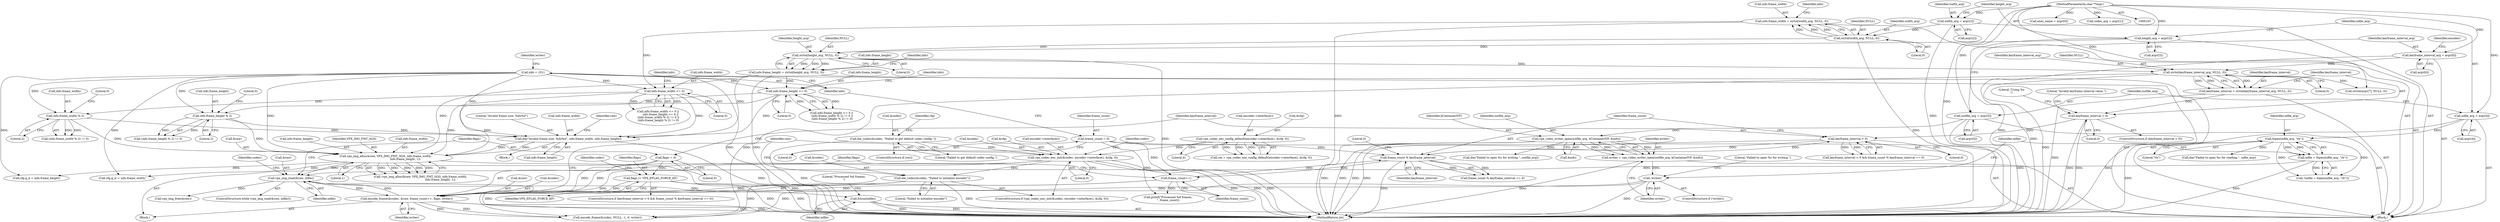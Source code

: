digraph "1_Android_5a9753fca56f0eeb9f61e342b2fccffc364f9426_14@API" {
"1000468" [label="(Call,fclose(infile))"];
"1000427" [label="(Call,vpx_img_read(&raw, infile))"];
"1000292" [label="(Call,vpx_img_alloc(&raw, VPX_IMG_FMT_I420, info.frame_width,\n                                             info.frame_height, 1))"];
"1000282" [label="(Call,die(\"Invalid frame size: %dx%d\", info.frame_width, info.frame_height))"];
"1000268" [label="(Call,info.frame_width % 2)"];
"1000120" [label="(Call,info = {0})"];
"1000255" [label="(Call,info.frame_width <= 0)"];
"1000223" [label="(Call,info.frame_width = strtol(width_arg, NULL, 0))"];
"1000227" [label="(Call,strtol(width_arg, NULL, 0))"];
"1000182" [label="(Call,width_arg = argv[2])"];
"1000105" [label="(MethodParameterIn,char **argv)"];
"1000275" [label="(Call,info.frame_height % 2)"];
"1000261" [label="(Call,info.frame_height <= 0)"];
"1000231" [label="(Call,info.frame_height = strtol(height_arg, NULL, 0))"];
"1000235" [label="(Call,strtol(height_arg, NULL, 0))"];
"1000187" [label="(Call,height_arg = argv[3])"];
"1000449" [label="(Call,encode_frame(&codec, &raw, frame_count++, flags, writer))"];
"1000415" [label="(Call,vpx_codec_enc_init(&codec, encoder->interface(), &cfg, 0))"];
"1000331" [label="(Call,die_codec(&codec, \"Failed to get default codec config.\"))"];
"1000324" [label="(Call,vpx_codec_enc_config_default(encoder->interface(), &cfg, 0))"];
"1000422" [label="(Call,die_codec(&codec, \"Failed to initialize encoder\"))"];
"1000454" [label="(Call,frame_count++)"];
"1000442" [label="(Call,frame_count % keyframe_interval)"];
"1000114" [label="(Call,frame_count = 0)"];
"1000438" [label="(Call,keyframe_interval > 0)"];
"1000313" [label="(Call,keyframe_interval < 0)"];
"1000306" [label="(Call,keyframe_interval = strtol(keyframe_interval_arg, NULL, 0))"];
"1000308" [label="(Call,strtol(keyframe_interval_arg, NULL, 0))"];
"1000202" [label="(Call,keyframe_interval_arg = argv[6])"];
"1000433" [label="(Call,flags = 0)"];
"1000446" [label="(Call,flags |= VPX_EFLAG_FORCE_KF)"];
"1000399" [label="(Call,!writer)"];
"1000391" [label="(Call,writer = vpx_video_writer_open(outfile_arg, kContainerIVF, &info))"];
"1000393" [label="(Call,vpx_video_writer_open(outfile_arg, kContainerIVF, &info))"];
"1000197" [label="(Call,outfile_arg = argv[5])"];
"1000406" [label="(Call,infile = fopen(infile_arg, \"rb\"))"];
"1000408" [label="(Call,fopen(infile_arg, \"rb\"))"];
"1000192" [label="(Call,infile_arg = argv[4])"];
"1000423" [label="(Call,&codec)"];
"1000263" [label="(Identifier,info)"];
"1000274" [label="(Call,(info.frame_height % 2) != 0)"];
"1000272" [label="(Literal,2)"];
"1000422" [label="(Call,die_codec(&codec, \"Failed to initialize encoder\"))"];
"1000116" [label="(Literal,0)"];
"1000393" [label="(Call,vpx_video_writer_open(outfile_arg, kContainerIVF, &info))"];
"1000384" [label="(Call,strtol(argv[7], NULL, 0))"];
"1000392" [label="(Identifier,writer)"];
"1000448" [label="(Identifier,VPX_EFLAG_FORCE_KF)"];
"1000280" [label="(Literal,0)"];
"1000406" [label="(Call,infile = fopen(infile_arg, \"rb\"))"];
"1000232" [label="(Call,info.frame_height)"];
"1000199" [label="(Call,argv[5])"];
"1000394" [label="(Identifier,outfile_arg)"];
"1000435" [label="(Literal,0)"];
"1000192" [label="(Call,infile_arg = argv[4])"];
"1000229" [label="(Identifier,NULL)"];
"1000291" [label="(Call,!vpx_img_alloc(&raw, VPX_IMG_FMT_I420, info.frame_width,\n                                             info.frame_height, 1))"];
"1000437" [label="(Call,keyframe_interval > 0 && frame_count % keyframe_interval == 0)"];
"1000292" [label="(Call,vpx_img_alloc(&raw, VPX_IMG_FMT_I420, info.frame_width,\n                                             info.frame_height, 1))"];
"1000473" [label="(Call,vpx_img_free(&raw))"];
"1000275" [label="(Call,info.frame_height % 2)"];
"1000281" [label="(Block,)"];
"1000254" [label="(Call,info.frame_width <= 0 ||\n      info.frame_height <= 0 ||\n (info.frame_width % 2) != 0 ||\n (info.frame_height % 2) != 0)"];
"1000407" [label="(Identifier,infile)"];
"1000439" [label="(Identifier,keyframe_interval)"];
"1000391" [label="(Call,writer = vpx_video_writer_open(outfile_arg, kContainerIVF, &info))"];
"1000471" [label="(Literal,\"Processed %d frames.\n\")"];
"1000440" [label="(Literal,0)"];
"1000282" [label="(Call,die(\"Invalid frame size: %dx%d\", info.frame_width, info.frame_height))"];
"1000230" [label="(Literal,0)"];
"1000312" [label="(ControlStructure,if (keyframe_interval < 0))"];
"1000398" [label="(ControlStructure,if (!writer))"];
"1000419" [label="(Call,&cfg)"];
"1000396" [label="(Call,&info)"];
"1000426" [label="(ControlStructure,while (vpx_img_read(&raw, infile)))"];
"1000270" [label="(Identifier,info)"];
"1000410" [label="(Literal,\"rb\")"];
"1000469" [label="(Identifier,infile)"];
"1000455" [label="(Identifier,frame_count)"];
"1000183" [label="(Identifier,width_arg)"];
"1000438" [label="(Call,keyframe_interval > 0)"];
"1000436" [label="(ControlStructure,if (keyframe_interval > 0 && frame_count % keyframe_interval == 0))"];
"1000434" [label="(Identifier,flags)"];
"1000228" [label="(Identifier,width_arg)"];
"1000449" [label="(Call,encode_frame(&codec, &raw, frame_count++, flags, writer))"];
"1000306" [label="(Call,keyframe_interval = strtol(keyframe_interval_arg, NULL, 0))"];
"1000293" [label="(Call,&raw)"];
"1000166" [label="(Call,exec_name = argv[0])"];
"1000454" [label="(Call,frame_count++)"];
"1000430" [label="(Identifier,infile)"];
"1000261" [label="(Call,info.frame_height <= 0)"];
"1000294" [label="(Identifier,raw)"];
"1000177" [label="(Call,codec_arg = argv[1])"];
"1000328" [label="(Literal,0)"];
"1000203" [label="(Identifier,keyframe_interval_arg)"];
"1000236" [label="(Identifier,height_arg)"];
"1000418" [label="(Call,encoder->interface())"];
"1000309" [label="(Identifier,keyframe_interval_arg)"];
"1000283" [label="(Literal,\"Invalid frame size: %dx%d\")"];
"1000456" [label="(Identifier,flags)"];
"1000299" [label="(Call,info.frame_height)"];
"1000468" [label="(Call,fclose(infile))"];
"1000329" [label="(ControlStructure,if (res))"];
"1000427" [label="(Call,vpx_img_read(&raw, infile))"];
"1000260" [label="(Call,info.frame_height <= 0 ||\n (info.frame_width % 2) != 0 ||\n (info.frame_height % 2) != 0)"];
"1000184" [label="(Call,argv[2])"];
"1000307" [label="(Identifier,keyframe_interval)"];
"1000411" [label="(Call,die(\"Failed to open %s for reading.\", infile_arg))"];
"1000182" [label="(Call,width_arg = argv[2])"];
"1000233" [label="(Identifier,info)"];
"1000399" [label="(Call,!writer)"];
"1000284" [label="(Call,info.frame_width)"];
"1000313" [label="(Call,keyframe_interval < 0)"];
"1000287" [label="(Call,info.frame_height)"];
"1000259" [label="(Literal,0)"];
"1000452" [label="(Call,&raw)"];
"1000488" [label="(MethodReturn,int)"];
"1000235" [label="(Call,strtol(height_arg, NULL, 0))"];
"1000332" [label="(Call,&codec)"];
"1000237" [label="(Identifier,NULL)"];
"1000267" [label="(Call,(info.frame_width % 2) != 0)"];
"1000421" [label="(Literal,0)"];
"1000231" [label="(Call,info.frame_height = strtol(height_arg, NULL, 0))"];
"1000342" [label="(Call,cfg.g_h = info.frame_height)"];
"1000451" [label="(Identifier,codec)"];
"1000268" [label="(Call,info.frame_width % 2)"];
"1000324" [label="(Call,vpx_codec_enc_config_default(encoder->interface(), &cfg, 0))"];
"1000224" [label="(Call,info.frame_width)"];
"1000401" [label="(Call,die(\"Failed to open %s for writing.\", outfile_arg))"];
"1000470" [label="(Call,printf(\"Processed %d frames.\n\", frame_count))"];
"1000457" [label="(Identifier,writer)"];
"1000295" [label="(Identifier,VPX_IMG_FMT_I420)"];
"1000302" [label="(Literal,1)"];
"1000311" [label="(Literal,0)"];
"1000187" [label="(Call,height_arg = argv[3])"];
"1000115" [label="(Identifier,frame_count)"];
"1000424" [label="(Identifier,codec)"];
"1000315" [label="(Literal,0)"];
"1000279" [label="(Literal,2)"];
"1000317" [label="(Literal,\"Invalid keyframe interval value.\")"];
"1000395" [label="(Identifier,kContainerIVF)"];
"1000189" [label="(Call,argv[3])"];
"1000256" [label="(Call,info.frame_width)"];
"1000296" [label="(Call,info.frame_width)"];
"1000450" [label="(Call,&codec)"];
"1000458" [label="(Call,encode_frame(&codec, NULL, -1, 0, writer))"];
"1000188" [label="(Identifier,height_arg)"];
"1000445" [label="(Literal,0)"];
"1000314" [label="(Identifier,keyframe_interval)"];
"1000322" [label="(Call,res = vpx_codec_enc_config_default(encoder->interface(), &cfg, 0))"];
"1000443" [label="(Identifier,frame_count)"];
"1000121" [label="(Identifier,info)"];
"1000310" [label="(Identifier,NULL)"];
"1000429" [label="(Identifier,raw)"];
"1000325" [label="(Call,encoder->interface())"];
"1000223" [label="(Call,info.frame_width = strtol(width_arg, NULL, 0))"];
"1000431" [label="(Block,)"];
"1000409" [label="(Identifier,infile_arg)"];
"1000120" [label="(Call,info = {0})"];
"1000446" [label="(Call,flags |= VPX_EFLAG_FORCE_KF)"];
"1000460" [label="(Identifier,codec)"];
"1000124" [label="(Identifier,writer)"];
"1000202" [label="(Call,keyframe_interval_arg = argv[6])"];
"1000198" [label="(Identifier,outfile_arg)"];
"1000197" [label="(Call,outfile_arg = argv[5])"];
"1000269" [label="(Call,info.frame_width)"];
"1000273" [label="(Literal,0)"];
"1000331" [label="(Call,die_codec(&codec, \"Failed to get default codec config.\"))"];
"1000326" [label="(Call,&cfg)"];
"1000265" [label="(Literal,0)"];
"1000433" [label="(Call,flags = 0)"];
"1000415" [label="(Call,vpx_codec_enc_init(&codec, encoder->interface(), &cfg, 0))"];
"1000425" [label="(Literal,\"Failed to initialize encoder\")"];
"1000194" [label="(Call,argv[4])"];
"1000416" [label="(Call,&codec)"];
"1000204" [label="(Call,argv[6])"];
"1000447" [label="(Identifier,flags)"];
"1000402" [label="(Literal,\"Failed to open %s for writing.\")"];
"1000334" [label="(Literal,\"Failed to get default codec config.\")"];
"1000444" [label="(Identifier,keyframe_interval)"];
"1000242" [label="(Identifier,info)"];
"1000262" [label="(Call,info.frame_height)"];
"1000428" [label="(Call,&raw)"];
"1000208" [label="(Identifier,encoder)"];
"1000114" [label="(Call,frame_count = 0)"];
"1000238" [label="(Literal,0)"];
"1000227" [label="(Call,strtol(width_arg, NULL, 0))"];
"1000335" [label="(Call,cfg.g_w = info.frame_width)"];
"1000308" [label="(Call,strtol(keyframe_interval_arg, NULL, 0))"];
"1000337" [label="(Identifier,cfg)"];
"1000442" [label="(Call,frame_count % keyframe_interval)"];
"1000400" [label="(Identifier,writer)"];
"1000408" [label="(Call,fopen(infile_arg, \"rb\"))"];
"1000105" [label="(MethodParameterIn,char **argv)"];
"1000193" [label="(Identifier,infile_arg)"];
"1000414" [label="(ControlStructure,if (vpx_codec_enc_init(&codec, encoder->interface(), &cfg, 0)))"];
"1000319" [label="(Literal,\"Using %s\n\")"];
"1000106" [label="(Block,)"];
"1000276" [label="(Call,info.frame_height)"];
"1000441" [label="(Call,frame_count % keyframe_interval == 0)"];
"1000255" [label="(Call,info.frame_width <= 0)"];
"1000405" [label="(Call,!(infile = fopen(infile_arg, \"rb\")))"];
"1000468" -> "1000106"  [label="AST: "];
"1000468" -> "1000469"  [label="CFG: "];
"1000469" -> "1000468"  [label="AST: "];
"1000471" -> "1000468"  [label="CFG: "];
"1000468" -> "1000488"  [label="DDG: "];
"1000468" -> "1000488"  [label="DDG: "];
"1000427" -> "1000468"  [label="DDG: "];
"1000427" -> "1000426"  [label="AST: "];
"1000427" -> "1000430"  [label="CFG: "];
"1000428" -> "1000427"  [label="AST: "];
"1000430" -> "1000427"  [label="AST: "];
"1000434" -> "1000427"  [label="CFG: "];
"1000460" -> "1000427"  [label="CFG: "];
"1000427" -> "1000488"  [label="DDG: "];
"1000292" -> "1000427"  [label="DDG: "];
"1000449" -> "1000427"  [label="DDG: "];
"1000406" -> "1000427"  [label="DDG: "];
"1000427" -> "1000449"  [label="DDG: "];
"1000427" -> "1000473"  [label="DDG: "];
"1000292" -> "1000291"  [label="AST: "];
"1000292" -> "1000302"  [label="CFG: "];
"1000293" -> "1000292"  [label="AST: "];
"1000295" -> "1000292"  [label="AST: "];
"1000296" -> "1000292"  [label="AST: "];
"1000299" -> "1000292"  [label="AST: "];
"1000302" -> "1000292"  [label="AST: "];
"1000291" -> "1000292"  [label="CFG: "];
"1000292" -> "1000488"  [label="DDG: "];
"1000292" -> "1000291"  [label="DDG: "];
"1000292" -> "1000291"  [label="DDG: "];
"1000292" -> "1000291"  [label="DDG: "];
"1000292" -> "1000291"  [label="DDG: "];
"1000292" -> "1000291"  [label="DDG: "];
"1000282" -> "1000292"  [label="DDG: "];
"1000282" -> "1000292"  [label="DDG: "];
"1000268" -> "1000292"  [label="DDG: "];
"1000120" -> "1000292"  [label="DDG: "];
"1000255" -> "1000292"  [label="DDG: "];
"1000275" -> "1000292"  [label="DDG: "];
"1000261" -> "1000292"  [label="DDG: "];
"1000231" -> "1000292"  [label="DDG: "];
"1000292" -> "1000335"  [label="DDG: "];
"1000292" -> "1000342"  [label="DDG: "];
"1000282" -> "1000281"  [label="AST: "];
"1000282" -> "1000287"  [label="CFG: "];
"1000283" -> "1000282"  [label="AST: "];
"1000284" -> "1000282"  [label="AST: "];
"1000287" -> "1000282"  [label="AST: "];
"1000294" -> "1000282"  [label="CFG: "];
"1000282" -> "1000488"  [label="DDG: "];
"1000268" -> "1000282"  [label="DDG: "];
"1000120" -> "1000282"  [label="DDG: "];
"1000255" -> "1000282"  [label="DDG: "];
"1000275" -> "1000282"  [label="DDG: "];
"1000261" -> "1000282"  [label="DDG: "];
"1000231" -> "1000282"  [label="DDG: "];
"1000268" -> "1000267"  [label="AST: "];
"1000268" -> "1000272"  [label="CFG: "];
"1000269" -> "1000268"  [label="AST: "];
"1000272" -> "1000268"  [label="AST: "];
"1000273" -> "1000268"  [label="CFG: "];
"1000268" -> "1000267"  [label="DDG: "];
"1000268" -> "1000267"  [label="DDG: "];
"1000120" -> "1000268"  [label="DDG: "];
"1000255" -> "1000268"  [label="DDG: "];
"1000120" -> "1000106"  [label="AST: "];
"1000120" -> "1000121"  [label="CFG: "];
"1000121" -> "1000120"  [label="AST: "];
"1000124" -> "1000120"  [label="CFG: "];
"1000120" -> "1000488"  [label="DDG: "];
"1000120" -> "1000255"  [label="DDG: "];
"1000120" -> "1000261"  [label="DDG: "];
"1000120" -> "1000275"  [label="DDG: "];
"1000120" -> "1000335"  [label="DDG: "];
"1000120" -> "1000342"  [label="DDG: "];
"1000255" -> "1000254"  [label="AST: "];
"1000255" -> "1000259"  [label="CFG: "];
"1000256" -> "1000255"  [label="AST: "];
"1000259" -> "1000255"  [label="AST: "];
"1000263" -> "1000255"  [label="CFG: "];
"1000254" -> "1000255"  [label="CFG: "];
"1000255" -> "1000254"  [label="DDG: "];
"1000255" -> "1000254"  [label="DDG: "];
"1000223" -> "1000255"  [label="DDG: "];
"1000223" -> "1000106"  [label="AST: "];
"1000223" -> "1000227"  [label="CFG: "];
"1000224" -> "1000223"  [label="AST: "];
"1000227" -> "1000223"  [label="AST: "];
"1000233" -> "1000223"  [label="CFG: "];
"1000223" -> "1000488"  [label="DDG: "];
"1000227" -> "1000223"  [label="DDG: "];
"1000227" -> "1000223"  [label="DDG: "];
"1000227" -> "1000223"  [label="DDG: "];
"1000227" -> "1000230"  [label="CFG: "];
"1000228" -> "1000227"  [label="AST: "];
"1000229" -> "1000227"  [label="AST: "];
"1000230" -> "1000227"  [label="AST: "];
"1000227" -> "1000488"  [label="DDG: "];
"1000182" -> "1000227"  [label="DDG: "];
"1000227" -> "1000235"  [label="DDG: "];
"1000182" -> "1000106"  [label="AST: "];
"1000182" -> "1000184"  [label="CFG: "];
"1000183" -> "1000182"  [label="AST: "];
"1000184" -> "1000182"  [label="AST: "];
"1000188" -> "1000182"  [label="CFG: "];
"1000182" -> "1000488"  [label="DDG: "];
"1000105" -> "1000182"  [label="DDG: "];
"1000105" -> "1000103"  [label="AST: "];
"1000105" -> "1000488"  [label="DDG: "];
"1000105" -> "1000166"  [label="DDG: "];
"1000105" -> "1000177"  [label="DDG: "];
"1000105" -> "1000187"  [label="DDG: "];
"1000105" -> "1000192"  [label="DDG: "];
"1000105" -> "1000197"  [label="DDG: "];
"1000105" -> "1000202"  [label="DDG: "];
"1000105" -> "1000384"  [label="DDG: "];
"1000275" -> "1000274"  [label="AST: "];
"1000275" -> "1000279"  [label="CFG: "];
"1000276" -> "1000275"  [label="AST: "];
"1000279" -> "1000275"  [label="AST: "];
"1000280" -> "1000275"  [label="CFG: "];
"1000275" -> "1000274"  [label="DDG: "];
"1000275" -> "1000274"  [label="DDG: "];
"1000261" -> "1000275"  [label="DDG: "];
"1000261" -> "1000260"  [label="AST: "];
"1000261" -> "1000265"  [label="CFG: "];
"1000262" -> "1000261"  [label="AST: "];
"1000265" -> "1000261"  [label="AST: "];
"1000270" -> "1000261"  [label="CFG: "];
"1000260" -> "1000261"  [label="CFG: "];
"1000261" -> "1000260"  [label="DDG: "];
"1000261" -> "1000260"  [label="DDG: "];
"1000231" -> "1000261"  [label="DDG: "];
"1000231" -> "1000106"  [label="AST: "];
"1000231" -> "1000235"  [label="CFG: "];
"1000232" -> "1000231"  [label="AST: "];
"1000235" -> "1000231"  [label="AST: "];
"1000242" -> "1000231"  [label="CFG: "];
"1000231" -> "1000488"  [label="DDG: "];
"1000235" -> "1000231"  [label="DDG: "];
"1000235" -> "1000231"  [label="DDG: "];
"1000235" -> "1000231"  [label="DDG: "];
"1000235" -> "1000238"  [label="CFG: "];
"1000236" -> "1000235"  [label="AST: "];
"1000237" -> "1000235"  [label="AST: "];
"1000238" -> "1000235"  [label="AST: "];
"1000235" -> "1000488"  [label="DDG: "];
"1000187" -> "1000235"  [label="DDG: "];
"1000235" -> "1000308"  [label="DDG: "];
"1000187" -> "1000106"  [label="AST: "];
"1000187" -> "1000189"  [label="CFG: "];
"1000188" -> "1000187"  [label="AST: "];
"1000189" -> "1000187"  [label="AST: "];
"1000193" -> "1000187"  [label="CFG: "];
"1000187" -> "1000488"  [label="DDG: "];
"1000449" -> "1000431"  [label="AST: "];
"1000449" -> "1000457"  [label="CFG: "];
"1000450" -> "1000449"  [label="AST: "];
"1000452" -> "1000449"  [label="AST: "];
"1000454" -> "1000449"  [label="AST: "];
"1000456" -> "1000449"  [label="AST: "];
"1000457" -> "1000449"  [label="AST: "];
"1000429" -> "1000449"  [label="CFG: "];
"1000449" -> "1000488"  [label="DDG: "];
"1000449" -> "1000488"  [label="DDG: "];
"1000415" -> "1000449"  [label="DDG: "];
"1000422" -> "1000449"  [label="DDG: "];
"1000454" -> "1000449"  [label="DDG: "];
"1000433" -> "1000449"  [label="DDG: "];
"1000446" -> "1000449"  [label="DDG: "];
"1000399" -> "1000449"  [label="DDG: "];
"1000449" -> "1000458"  [label="DDG: "];
"1000449" -> "1000458"  [label="DDG: "];
"1000415" -> "1000414"  [label="AST: "];
"1000415" -> "1000421"  [label="CFG: "];
"1000416" -> "1000415"  [label="AST: "];
"1000418" -> "1000415"  [label="AST: "];
"1000419" -> "1000415"  [label="AST: "];
"1000421" -> "1000415"  [label="AST: "];
"1000424" -> "1000415"  [label="CFG: "];
"1000429" -> "1000415"  [label="CFG: "];
"1000415" -> "1000488"  [label="DDG: "];
"1000415" -> "1000488"  [label="DDG: "];
"1000415" -> "1000488"  [label="DDG: "];
"1000331" -> "1000415"  [label="DDG: "];
"1000324" -> "1000415"  [label="DDG: "];
"1000415" -> "1000422"  [label="DDG: "];
"1000415" -> "1000458"  [label="DDG: "];
"1000331" -> "1000329"  [label="AST: "];
"1000331" -> "1000334"  [label="CFG: "];
"1000332" -> "1000331"  [label="AST: "];
"1000334" -> "1000331"  [label="AST: "];
"1000337" -> "1000331"  [label="CFG: "];
"1000331" -> "1000488"  [label="DDG: "];
"1000324" -> "1000322"  [label="AST: "];
"1000324" -> "1000328"  [label="CFG: "];
"1000325" -> "1000324"  [label="AST: "];
"1000326" -> "1000324"  [label="AST: "];
"1000328" -> "1000324"  [label="AST: "];
"1000322" -> "1000324"  [label="CFG: "];
"1000324" -> "1000322"  [label="DDG: "];
"1000324" -> "1000322"  [label="DDG: "];
"1000324" -> "1000322"  [label="DDG: "];
"1000422" -> "1000414"  [label="AST: "];
"1000422" -> "1000425"  [label="CFG: "];
"1000423" -> "1000422"  [label="AST: "];
"1000425" -> "1000422"  [label="AST: "];
"1000429" -> "1000422"  [label="CFG: "];
"1000422" -> "1000488"  [label="DDG: "];
"1000422" -> "1000458"  [label="DDG: "];
"1000454" -> "1000455"  [label="CFG: "];
"1000455" -> "1000454"  [label="AST: "];
"1000456" -> "1000454"  [label="CFG: "];
"1000454" -> "1000442"  [label="DDG: "];
"1000442" -> "1000454"  [label="DDG: "];
"1000114" -> "1000454"  [label="DDG: "];
"1000454" -> "1000470"  [label="DDG: "];
"1000442" -> "1000441"  [label="AST: "];
"1000442" -> "1000444"  [label="CFG: "];
"1000443" -> "1000442"  [label="AST: "];
"1000444" -> "1000442"  [label="AST: "];
"1000445" -> "1000442"  [label="CFG: "];
"1000442" -> "1000488"  [label="DDG: "];
"1000442" -> "1000438"  [label="DDG: "];
"1000442" -> "1000441"  [label="DDG: "];
"1000442" -> "1000441"  [label="DDG: "];
"1000114" -> "1000442"  [label="DDG: "];
"1000438" -> "1000442"  [label="DDG: "];
"1000114" -> "1000106"  [label="AST: "];
"1000114" -> "1000116"  [label="CFG: "];
"1000115" -> "1000114"  [label="AST: "];
"1000116" -> "1000114"  [label="AST: "];
"1000121" -> "1000114"  [label="CFG: "];
"1000114" -> "1000470"  [label="DDG: "];
"1000438" -> "1000437"  [label="AST: "];
"1000438" -> "1000440"  [label="CFG: "];
"1000439" -> "1000438"  [label="AST: "];
"1000440" -> "1000438"  [label="AST: "];
"1000443" -> "1000438"  [label="CFG: "];
"1000437" -> "1000438"  [label="CFG: "];
"1000438" -> "1000488"  [label="DDG: "];
"1000438" -> "1000437"  [label="DDG: "];
"1000438" -> "1000437"  [label="DDG: "];
"1000313" -> "1000438"  [label="DDG: "];
"1000313" -> "1000312"  [label="AST: "];
"1000313" -> "1000315"  [label="CFG: "];
"1000314" -> "1000313"  [label="AST: "];
"1000315" -> "1000313"  [label="AST: "];
"1000317" -> "1000313"  [label="CFG: "];
"1000319" -> "1000313"  [label="CFG: "];
"1000313" -> "1000488"  [label="DDG: "];
"1000313" -> "1000488"  [label="DDG: "];
"1000306" -> "1000313"  [label="DDG: "];
"1000306" -> "1000106"  [label="AST: "];
"1000306" -> "1000308"  [label="CFG: "];
"1000307" -> "1000306"  [label="AST: "];
"1000308" -> "1000306"  [label="AST: "];
"1000314" -> "1000306"  [label="CFG: "];
"1000306" -> "1000488"  [label="DDG: "];
"1000308" -> "1000306"  [label="DDG: "];
"1000308" -> "1000306"  [label="DDG: "];
"1000308" -> "1000306"  [label="DDG: "];
"1000308" -> "1000311"  [label="CFG: "];
"1000309" -> "1000308"  [label="AST: "];
"1000310" -> "1000308"  [label="AST: "];
"1000311" -> "1000308"  [label="AST: "];
"1000308" -> "1000488"  [label="DDG: "];
"1000202" -> "1000308"  [label="DDG: "];
"1000308" -> "1000384"  [label="DDG: "];
"1000308" -> "1000458"  [label="DDG: "];
"1000202" -> "1000106"  [label="AST: "];
"1000202" -> "1000204"  [label="CFG: "];
"1000203" -> "1000202"  [label="AST: "];
"1000204" -> "1000202"  [label="AST: "];
"1000208" -> "1000202"  [label="CFG: "];
"1000202" -> "1000488"  [label="DDG: "];
"1000433" -> "1000431"  [label="AST: "];
"1000433" -> "1000435"  [label="CFG: "];
"1000434" -> "1000433"  [label="AST: "];
"1000435" -> "1000433"  [label="AST: "];
"1000439" -> "1000433"  [label="CFG: "];
"1000433" -> "1000446"  [label="DDG: "];
"1000446" -> "1000436"  [label="AST: "];
"1000446" -> "1000448"  [label="CFG: "];
"1000447" -> "1000446"  [label="AST: "];
"1000448" -> "1000446"  [label="AST: "];
"1000451" -> "1000446"  [label="CFG: "];
"1000446" -> "1000488"  [label="DDG: "];
"1000446" -> "1000488"  [label="DDG: "];
"1000399" -> "1000398"  [label="AST: "];
"1000399" -> "1000400"  [label="CFG: "];
"1000400" -> "1000399"  [label="AST: "];
"1000402" -> "1000399"  [label="CFG: "];
"1000407" -> "1000399"  [label="CFG: "];
"1000399" -> "1000488"  [label="DDG: "];
"1000391" -> "1000399"  [label="DDG: "];
"1000399" -> "1000458"  [label="DDG: "];
"1000391" -> "1000106"  [label="AST: "];
"1000391" -> "1000393"  [label="CFG: "];
"1000392" -> "1000391"  [label="AST: "];
"1000393" -> "1000391"  [label="AST: "];
"1000400" -> "1000391"  [label="CFG: "];
"1000391" -> "1000488"  [label="DDG: "];
"1000393" -> "1000391"  [label="DDG: "];
"1000393" -> "1000391"  [label="DDG: "];
"1000393" -> "1000391"  [label="DDG: "];
"1000393" -> "1000396"  [label="CFG: "];
"1000394" -> "1000393"  [label="AST: "];
"1000395" -> "1000393"  [label="AST: "];
"1000396" -> "1000393"  [label="AST: "];
"1000393" -> "1000488"  [label="DDG: "];
"1000393" -> "1000488"  [label="DDG: "];
"1000393" -> "1000488"  [label="DDG: "];
"1000197" -> "1000393"  [label="DDG: "];
"1000393" -> "1000401"  [label="DDG: "];
"1000197" -> "1000106"  [label="AST: "];
"1000197" -> "1000199"  [label="CFG: "];
"1000198" -> "1000197"  [label="AST: "];
"1000199" -> "1000197"  [label="AST: "];
"1000203" -> "1000197"  [label="CFG: "];
"1000197" -> "1000488"  [label="DDG: "];
"1000406" -> "1000405"  [label="AST: "];
"1000406" -> "1000408"  [label="CFG: "];
"1000407" -> "1000406"  [label="AST: "];
"1000408" -> "1000406"  [label="AST: "];
"1000405" -> "1000406"  [label="CFG: "];
"1000406" -> "1000488"  [label="DDG: "];
"1000406" -> "1000405"  [label="DDG: "];
"1000408" -> "1000406"  [label="DDG: "];
"1000408" -> "1000406"  [label="DDG: "];
"1000408" -> "1000410"  [label="CFG: "];
"1000409" -> "1000408"  [label="AST: "];
"1000410" -> "1000408"  [label="AST: "];
"1000408" -> "1000488"  [label="DDG: "];
"1000408" -> "1000405"  [label="DDG: "];
"1000408" -> "1000405"  [label="DDG: "];
"1000192" -> "1000408"  [label="DDG: "];
"1000408" -> "1000411"  [label="DDG: "];
"1000192" -> "1000106"  [label="AST: "];
"1000192" -> "1000194"  [label="CFG: "];
"1000193" -> "1000192"  [label="AST: "];
"1000194" -> "1000192"  [label="AST: "];
"1000198" -> "1000192"  [label="CFG: "];
"1000192" -> "1000488"  [label="DDG: "];
}
